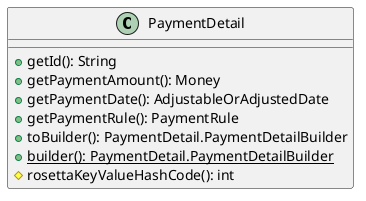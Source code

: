 @startuml

    class PaymentDetail [[PaymentDetail.html]] {
        +getId(): String
        +getPaymentAmount(): Money
        +getPaymentDate(): AdjustableOrAdjustedDate
        +getPaymentRule(): PaymentRule
        +toBuilder(): PaymentDetail.PaymentDetailBuilder
        {static} +builder(): PaymentDetail.PaymentDetailBuilder
        #rosettaKeyValueHashCode(): int
    }

@enduml
